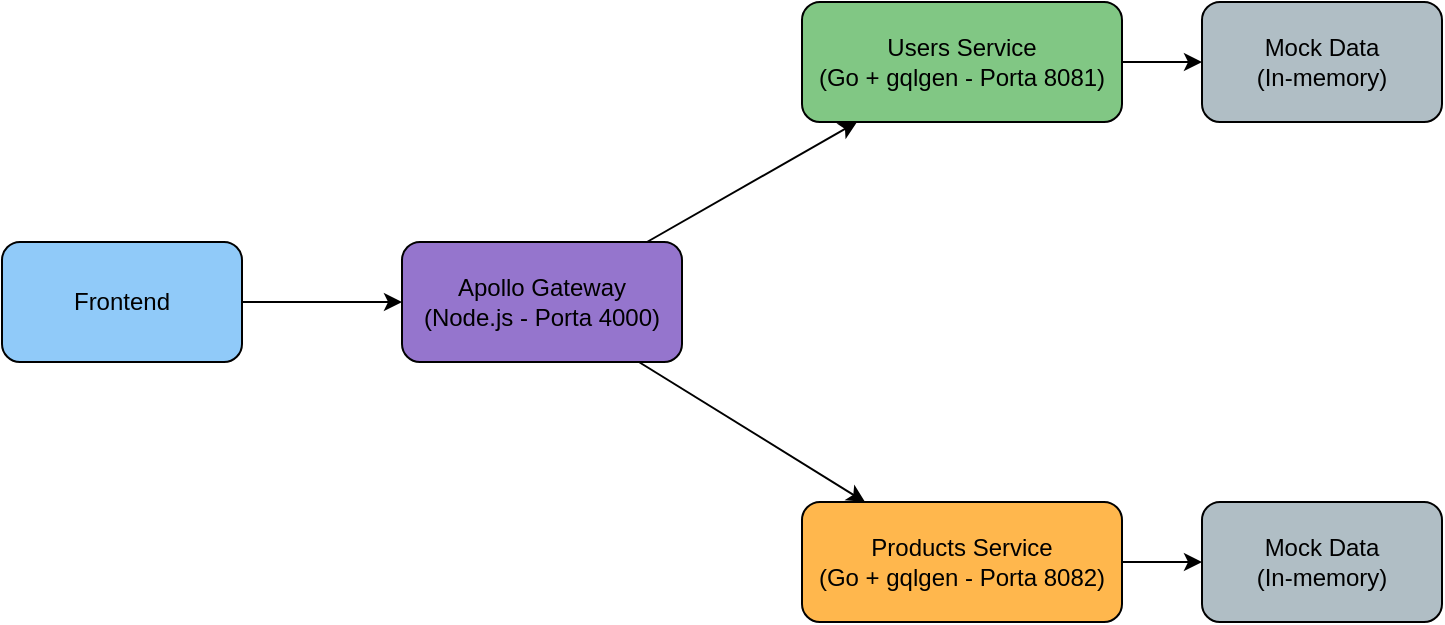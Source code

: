 <mxfile>
    <diagram id="hpp6F_N6WRw1pWlAkj2M" name="Page-1">
        <mxGraphModel dx="692" dy="710" grid="1" gridSize="10" guides="1" tooltips="1" connect="1" arrows="1" fold="1" page="1" pageScale="1" pageWidth="1169" pageHeight="827" math="0" shadow="0">
            <root>
                <mxCell id="0"/>
                <mxCell id="1" parent="0"/>
                <mxCell id="4" value="" style="edgeStyle=none;html=1;" parent="1" source="2" target="3" edge="1">
                    <mxGeometry relative="1" as="geometry"/>
                </mxCell>
                <mxCell id="2" value="Frontend" style="rounded=1;whiteSpace=wrap;html=1;fillColor=#90CAF9;" parent="1" vertex="1">
                    <mxGeometry x="10" y="210" width="120" height="60" as="geometry"/>
                </mxCell>
                <mxCell id="6" value="" style="edgeStyle=none;html=1;" parent="1" source="3" target="5" edge="1">
                    <mxGeometry relative="1" as="geometry"/>
                </mxCell>
                <mxCell id="8" value="" style="edgeStyle=none;html=1;" parent="1" source="3" target="7" edge="1">
                    <mxGeometry relative="1" as="geometry"/>
                </mxCell>
                <mxCell id="3" value="Apollo Gateway&lt;div&gt;(Node.js - Porta 4000)&lt;/div&gt;" style="rounded=1;whiteSpace=wrap;html=1;fillColor=#9575CD;" parent="1" vertex="1">
                    <mxGeometry x="210" y="210" width="140" height="60" as="geometry"/>
                </mxCell>
                <mxCell id="10" value="" style="edgeStyle=none;html=1;" parent="1" source="5" target="9" edge="1">
                    <mxGeometry relative="1" as="geometry"/>
                </mxCell>
                <mxCell id="5" value="Users Service&lt;div&gt;(Go + gqlgen - Porta 8081)&lt;/div&gt;" style="rounded=1;whiteSpace=wrap;html=1;fillColor=#81C784;" parent="1" vertex="1">
                    <mxGeometry x="410" y="90" width="160" height="60" as="geometry"/>
                </mxCell>
                <mxCell id="12" value="" style="edgeStyle=none;html=1;" parent="1" source="7" target="11" edge="1">
                    <mxGeometry relative="1" as="geometry"/>
                </mxCell>
                <mxCell id="7" value="Products Service&lt;div&gt;(Go + gqlgen - Porta 8082)&lt;/div&gt;" style="rounded=1;whiteSpace=wrap;html=1;fillColor=#FFB74D;" parent="1" vertex="1">
                    <mxGeometry x="410" y="340" width="160" height="60" as="geometry"/>
                </mxCell>
                <mxCell id="9" value="Mock Data&lt;div&gt;(In-memory)&lt;/div&gt;" style="rounded=1;whiteSpace=wrap;html=1;fillColor=#B0BEC5;" parent="1" vertex="1">
                    <mxGeometry x="610" y="90" width="120" height="60" as="geometry"/>
                </mxCell>
                <mxCell id="11" value="Mock Data&lt;div&gt;(In-memory)&lt;/div&gt;" style="rounded=1;whiteSpace=wrap;html=1;fillColor=#B0BEC5;" parent="1" vertex="1">
                    <mxGeometry x="610" y="340" width="120" height="60" as="geometry"/>
                </mxCell>
            </root>
        </mxGraphModel>
    </diagram>
</mxfile>